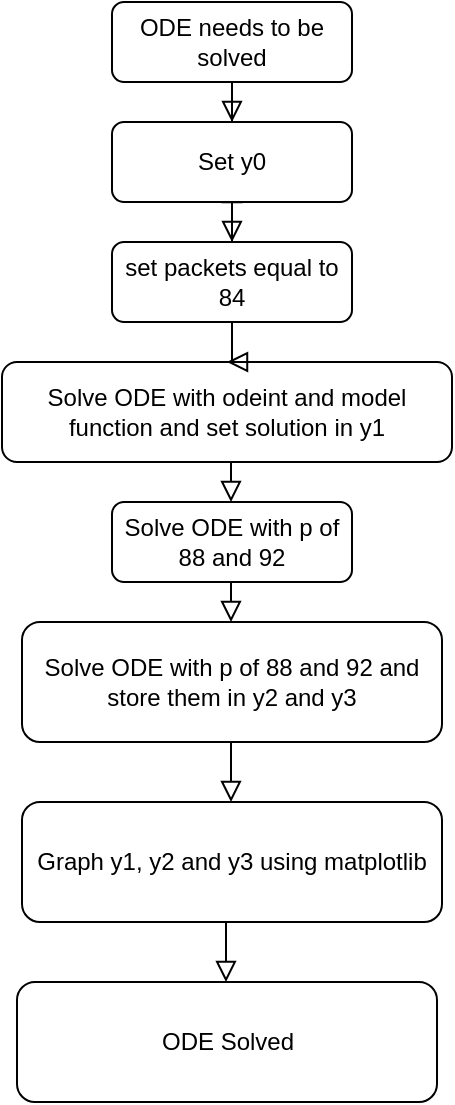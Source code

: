 <mxfile version="13.7.3" type="device"><diagram id="C5RBs43oDa-KdzZeNtuy" name="Page-1"><mxGraphModel dx="868" dy="401" grid="1" gridSize="10" guides="1" tooltips="1" connect="1" arrows="1" fold="1" page="1" pageScale="1" pageWidth="827" pageHeight="1169" math="0" shadow="0"><root><mxCell id="WIyWlLk6GJQsqaUBKTNV-0"/><mxCell id="WIyWlLk6GJQsqaUBKTNV-1" parent="WIyWlLk6GJQsqaUBKTNV-0"/><mxCell id="WIyWlLk6GJQsqaUBKTNV-2" value="" style="rounded=0;html=1;jettySize=auto;orthogonalLoop=1;fontSize=11;endArrow=block;endFill=0;endSize=8;strokeWidth=1;shadow=0;labelBackgroundColor=none;edgeStyle=orthogonalEdgeStyle;" parent="WIyWlLk6GJQsqaUBKTNV-1" source="WIyWlLk6GJQsqaUBKTNV-7" edge="1"><mxGeometry relative="1" as="geometry"><mxPoint x="220" y="170" as="targetPoint"/></mxGeometry></mxCell><mxCell id="WIyWlLk6GJQsqaUBKTNV-3" value="ODE needs to be solved" style="rounded=1;whiteSpace=wrap;html=1;fontSize=12;glass=0;strokeWidth=1;shadow=0;" parent="WIyWlLk6GJQsqaUBKTNV-1" vertex="1"><mxGeometry x="160" y="80" width="120" height="40" as="geometry"/></mxCell><mxCell id="WIyWlLk6GJQsqaUBKTNV-11" value="Solve ODE with p of 88 and 92" style="rounded=1;whiteSpace=wrap;html=1;fontSize=12;glass=0;strokeWidth=1;shadow=0;" parent="WIyWlLk6GJQsqaUBKTNV-1" vertex="1"><mxGeometry x="160" y="330" width="120" height="40" as="geometry"/></mxCell><mxCell id="WIyWlLk6GJQsqaUBKTNV-12" value="set packets equal to 84" style="rounded=1;whiteSpace=wrap;html=1;fontSize=12;glass=0;strokeWidth=1;shadow=0;" parent="WIyWlLk6GJQsqaUBKTNV-1" vertex="1"><mxGeometry x="160" y="200" width="120" height="40" as="geometry"/></mxCell><mxCell id="S946NaP9JEygAOUPMlsq-2" value="" style="rounded=0;html=1;jettySize=auto;orthogonalLoop=1;fontSize=11;endArrow=block;endFill=0;endSize=8;strokeWidth=1;shadow=0;labelBackgroundColor=none;edgeStyle=orthogonalEdgeStyle;exitX=0.5;exitY=1;exitDx=0;exitDy=0;" edge="1" parent="WIyWlLk6GJQsqaUBKTNV-1" source="WIyWlLk6GJQsqaUBKTNV-7" target="WIyWlLk6GJQsqaUBKTNV-12"><mxGeometry relative="1" as="geometry"><mxPoint x="320" y="230" as="sourcePoint"/><mxPoint x="320" y="280" as="targetPoint"/></mxGeometry></mxCell><mxCell id="WIyWlLk6GJQsqaUBKTNV-7" value="Set y0" style="rounded=1;whiteSpace=wrap;html=1;fontSize=12;glass=0;strokeWidth=1;shadow=0;" parent="WIyWlLk6GJQsqaUBKTNV-1" vertex="1"><mxGeometry x="160" y="140" width="120" height="40" as="geometry"/></mxCell><mxCell id="S946NaP9JEygAOUPMlsq-3" value="" style="rounded=0;html=1;jettySize=auto;orthogonalLoop=1;fontSize=11;endArrow=block;endFill=0;endSize=8;strokeWidth=1;shadow=0;labelBackgroundColor=none;edgeStyle=orthogonalEdgeStyle;" edge="1" parent="WIyWlLk6GJQsqaUBKTNV-1" source="WIyWlLk6GJQsqaUBKTNV-3" target="WIyWlLk6GJQsqaUBKTNV-7"><mxGeometry relative="1" as="geometry"><mxPoint x="220" y="120" as="sourcePoint"/><mxPoint x="220" y="170" as="targetPoint"/></mxGeometry></mxCell><mxCell id="S946NaP9JEygAOUPMlsq-4" value="Solve ODE with odeint and model function and set solution in y1" style="rounded=1;whiteSpace=wrap;html=1;fontSize=12;glass=0;strokeWidth=1;shadow=0;" vertex="1" parent="WIyWlLk6GJQsqaUBKTNV-1"><mxGeometry x="105" y="260" width="225" height="50" as="geometry"/></mxCell><mxCell id="S946NaP9JEygAOUPMlsq-7" value="" style="rounded=0;html=1;jettySize=auto;orthogonalLoop=1;fontSize=11;endArrow=block;endFill=0;endSize=8;strokeWidth=1;shadow=0;labelBackgroundColor=none;edgeStyle=orthogonalEdgeStyle;exitX=0.5;exitY=1;exitDx=0;exitDy=0;entryX=0.5;entryY=0;entryDx=0;entryDy=0;" edge="1" parent="WIyWlLk6GJQsqaUBKTNV-1" source="WIyWlLk6GJQsqaUBKTNV-12" target="S946NaP9JEygAOUPMlsq-4"><mxGeometry relative="1" as="geometry"><mxPoint x="360" y="240" as="sourcePoint"/><mxPoint x="360" y="260" as="targetPoint"/><Array as="points"><mxPoint x="220" y="250"/><mxPoint x="220" y="250"/></Array></mxGeometry></mxCell><mxCell id="S946NaP9JEygAOUPMlsq-8" value="" style="rounded=0;html=1;jettySize=auto;orthogonalLoop=1;fontSize=11;endArrow=block;endFill=0;endSize=8;strokeWidth=1;shadow=0;labelBackgroundColor=none;edgeStyle=orthogonalEdgeStyle;exitX=0.5;exitY=1;exitDx=0;exitDy=0;entryX=0.5;entryY=0;entryDx=0;entryDy=0;" edge="1" parent="WIyWlLk6GJQsqaUBKTNV-1"><mxGeometry relative="1" as="geometry"><mxPoint x="219.5" y="310" as="sourcePoint"/><mxPoint x="219.5" y="330" as="targetPoint"/><Array as="points"><mxPoint x="219.5" y="320"/><mxPoint x="219.5" y="320"/></Array></mxGeometry></mxCell><mxCell id="S946NaP9JEygAOUPMlsq-9" value="Solve ODE with p of 88 and 92 and store them in y2 and y3" style="rounded=1;whiteSpace=wrap;html=1;fontSize=12;glass=0;strokeWidth=1;shadow=0;" vertex="1" parent="WIyWlLk6GJQsqaUBKTNV-1"><mxGeometry x="115" y="390" width="210" height="60" as="geometry"/></mxCell><mxCell id="S946NaP9JEygAOUPMlsq-11" value="" style="rounded=0;html=1;jettySize=auto;orthogonalLoop=1;fontSize=11;endArrow=block;endFill=0;endSize=8;strokeWidth=1;shadow=0;labelBackgroundColor=none;edgeStyle=orthogonalEdgeStyle;exitX=0.5;exitY=1;exitDx=0;exitDy=0;entryX=0.5;entryY=0;entryDx=0;entryDy=0;" edge="1" parent="WIyWlLk6GJQsqaUBKTNV-1"><mxGeometry relative="1" as="geometry"><mxPoint x="219.5" y="370" as="sourcePoint"/><mxPoint x="219.5" y="390" as="targetPoint"/><Array as="points"><mxPoint x="219.5" y="380"/><mxPoint x="219.5" y="380"/></Array></mxGeometry></mxCell><mxCell id="S946NaP9JEygAOUPMlsq-12" value="Graph y1, y2 and y3 using matplotlib" style="rounded=1;whiteSpace=wrap;html=1;fontSize=12;glass=0;strokeWidth=1;shadow=0;" vertex="1" parent="WIyWlLk6GJQsqaUBKTNV-1"><mxGeometry x="115" y="480" width="210" height="60" as="geometry"/></mxCell><mxCell id="S946NaP9JEygAOUPMlsq-13" value="" style="rounded=0;html=1;jettySize=auto;orthogonalLoop=1;fontSize=11;endArrow=block;endFill=0;endSize=8;strokeWidth=1;shadow=0;labelBackgroundColor=none;edgeStyle=orthogonalEdgeStyle;exitX=0.5;exitY=1;exitDx=0;exitDy=0;entryX=0.5;entryY=0;entryDx=0;entryDy=0;" edge="1" parent="WIyWlLk6GJQsqaUBKTNV-1" target="S946NaP9JEygAOUPMlsq-12"><mxGeometry relative="1" as="geometry"><mxPoint x="219.5" y="450" as="sourcePoint"/><mxPoint x="219.5" y="470" as="targetPoint"/><Array as="points"><mxPoint x="220" y="480"/></Array></mxGeometry></mxCell><mxCell id="S946NaP9JEygAOUPMlsq-14" value="ODE Solved" style="rounded=1;whiteSpace=wrap;html=1;fontSize=12;glass=0;strokeWidth=1;shadow=0;" vertex="1" parent="WIyWlLk6GJQsqaUBKTNV-1"><mxGeometry x="112.5" y="570" width="210" height="60" as="geometry"/></mxCell><mxCell id="S946NaP9JEygAOUPMlsq-15" value="" style="rounded=0;html=1;jettySize=auto;orthogonalLoop=1;fontSize=11;endArrow=block;endFill=0;endSize=8;strokeWidth=1;shadow=0;labelBackgroundColor=none;edgeStyle=orthogonalEdgeStyle;exitX=0.5;exitY=1;exitDx=0;exitDy=0;entryX=0.5;entryY=0;entryDx=0;entryDy=0;" edge="1" parent="WIyWlLk6GJQsqaUBKTNV-1"><mxGeometry relative="1" as="geometry"><mxPoint x="217" y="540" as="sourcePoint"/><mxPoint x="217" y="570" as="targetPoint"/><Array as="points"><mxPoint x="217" y="570"/></Array></mxGeometry></mxCell></root></mxGraphModel></diagram></mxfile>